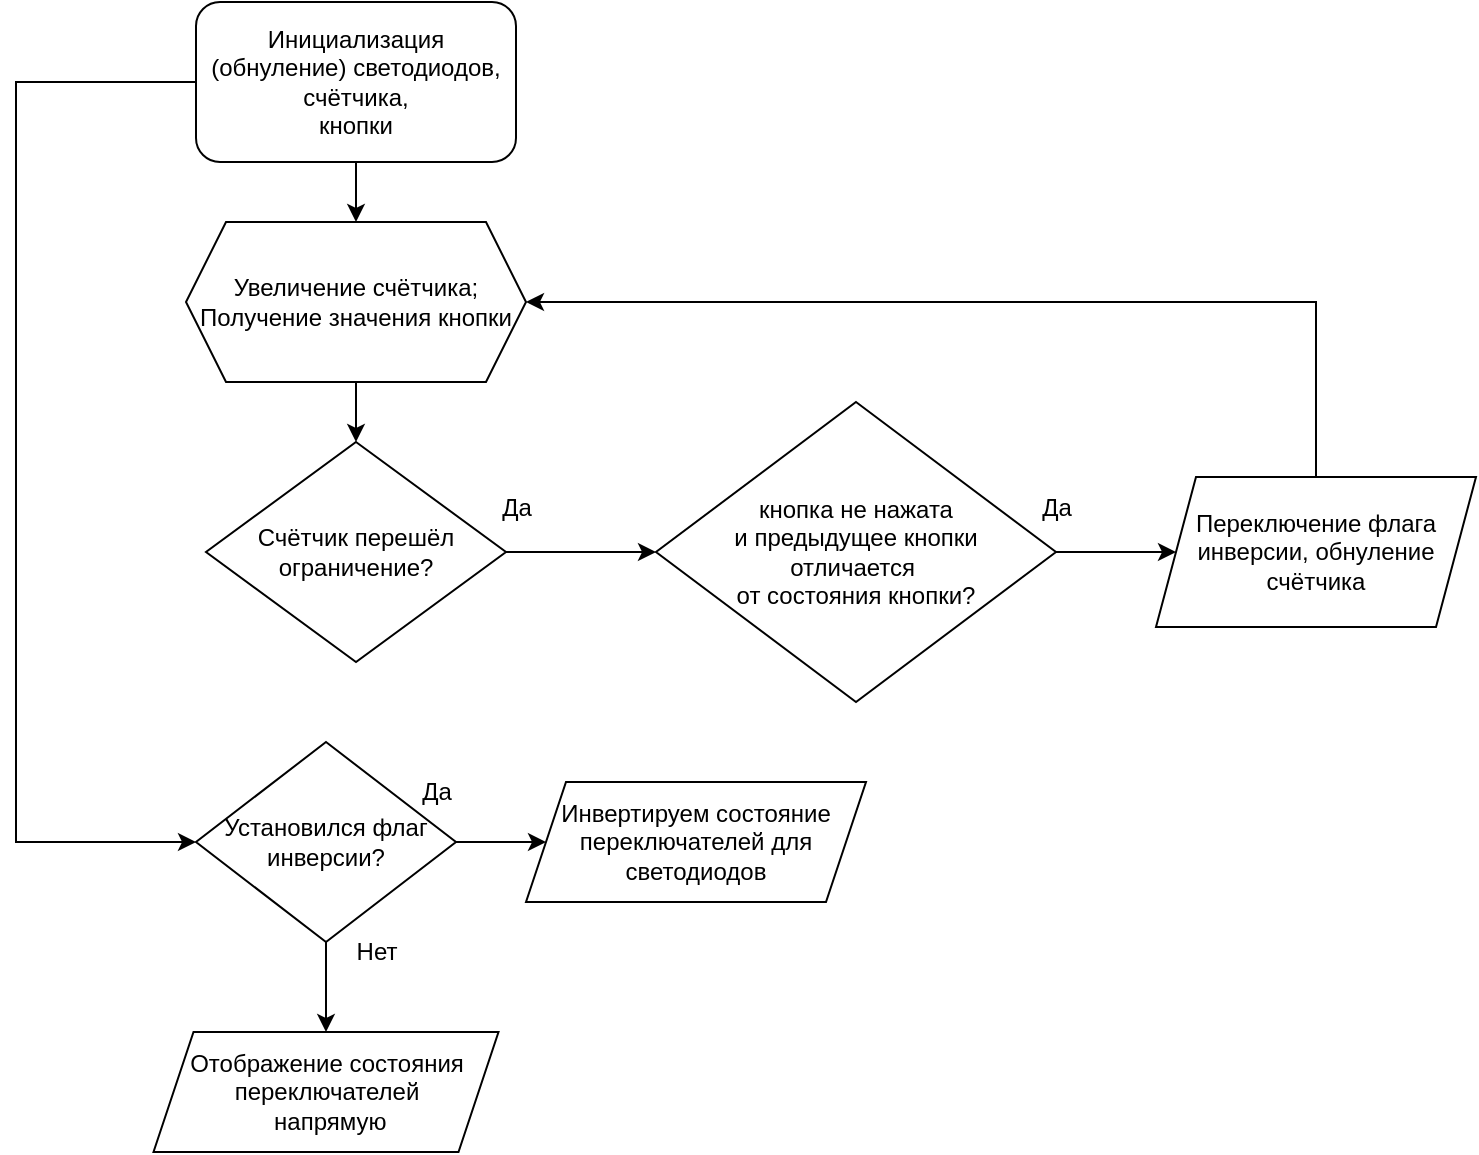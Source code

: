 <mxfile version="24.7.8">
  <diagram id="C5RBs43oDa-KdzZeNtuy" name="Page-1">
    <mxGraphModel dx="1219" dy="722" grid="1" gridSize="10" guides="1" tooltips="1" connect="1" arrows="1" fold="1" page="1" pageScale="1" pageWidth="827" pageHeight="1169" math="0" shadow="0">
      <root>
        <mxCell id="WIyWlLk6GJQsqaUBKTNV-0" />
        <mxCell id="WIyWlLk6GJQsqaUBKTNV-1" parent="WIyWlLk6GJQsqaUBKTNV-0" />
        <mxCell id="naNSO9etE7zOwrYJu-4u-1" value="" style="edgeStyle=orthogonalEdgeStyle;rounded=0;orthogonalLoop=1;jettySize=auto;html=1;" edge="1" parent="WIyWlLk6GJQsqaUBKTNV-1" source="WIyWlLk6GJQsqaUBKTNV-3" target="naNSO9etE7zOwrYJu-4u-0">
          <mxGeometry relative="1" as="geometry" />
        </mxCell>
        <mxCell id="naNSO9etE7zOwrYJu-4u-19" style="edgeStyle=orthogonalEdgeStyle;rounded=0;orthogonalLoop=1;jettySize=auto;html=1;entryX=0;entryY=0.5;entryDx=0;entryDy=0;" edge="1" parent="WIyWlLk6GJQsqaUBKTNV-1" source="WIyWlLk6GJQsqaUBKTNV-3" target="naNSO9etE7zOwrYJu-4u-18">
          <mxGeometry relative="1" as="geometry">
            <Array as="points">
              <mxPoint x="50" y="110" />
              <mxPoint x="50" y="490" />
            </Array>
          </mxGeometry>
        </mxCell>
        <mxCell id="WIyWlLk6GJQsqaUBKTNV-3" value="Инициализация (обнуление)&amp;nbsp;&lt;span style=&quot;background-color: initial;&quot;&gt;светодиодов,&lt;/span&gt;&lt;div&gt;&lt;span style=&quot;background-color: initial;&quot;&gt;счётчика,&lt;/span&gt;&lt;div&gt;&lt;span style=&quot;background-color: initial;&quot;&gt;кнопки&lt;/span&gt;&lt;/div&gt;&lt;/div&gt;" style="rounded=1;whiteSpace=wrap;html=1;fontSize=12;glass=0;strokeWidth=1;shadow=0;" parent="WIyWlLk6GJQsqaUBKTNV-1" vertex="1">
          <mxGeometry x="140" y="70" width="160" height="80" as="geometry" />
        </mxCell>
        <mxCell id="naNSO9etE7zOwrYJu-4u-7" style="edgeStyle=orthogonalEdgeStyle;rounded=0;orthogonalLoop=1;jettySize=auto;html=1;entryX=0.5;entryY=0;entryDx=0;entryDy=0;" edge="1" parent="WIyWlLk6GJQsqaUBKTNV-1" source="naNSO9etE7zOwrYJu-4u-0" target="naNSO9etE7zOwrYJu-4u-2">
          <mxGeometry relative="1" as="geometry" />
        </mxCell>
        <mxCell id="naNSO9etE7zOwrYJu-4u-0" value="Увеличение счётчика;&lt;div&gt;Получение значения кнопки&lt;/div&gt;" style="shape=hexagon;perimeter=hexagonPerimeter2;whiteSpace=wrap;html=1;fixedSize=1;" vertex="1" parent="WIyWlLk6GJQsqaUBKTNV-1">
          <mxGeometry x="135" y="180" width="170" height="80" as="geometry" />
        </mxCell>
        <mxCell id="naNSO9etE7zOwrYJu-4u-12" style="edgeStyle=orthogonalEdgeStyle;rounded=0;orthogonalLoop=1;jettySize=auto;html=1;entryX=0;entryY=0.5;entryDx=0;entryDy=0;" edge="1" parent="WIyWlLk6GJQsqaUBKTNV-1" source="naNSO9etE7zOwrYJu-4u-2" target="naNSO9etE7zOwrYJu-4u-11">
          <mxGeometry relative="1" as="geometry" />
        </mxCell>
        <mxCell id="naNSO9etE7zOwrYJu-4u-2" value="Счётчик перешёл ограничение?" style="rhombus;whiteSpace=wrap;html=1;" vertex="1" parent="WIyWlLk6GJQsqaUBKTNV-1">
          <mxGeometry x="145" y="290" width="150" height="110" as="geometry" />
        </mxCell>
        <mxCell id="naNSO9etE7zOwrYJu-4u-8" value="Да" style="text;html=1;align=center;verticalAlign=middle;resizable=0;points=[];autosize=1;strokeColor=none;fillColor=none;" vertex="1" parent="WIyWlLk6GJQsqaUBKTNV-1">
          <mxGeometry x="280" y="307.5" width="40" height="30" as="geometry" />
        </mxCell>
        <mxCell id="naNSO9etE7zOwrYJu-4u-15" style="edgeStyle=orthogonalEdgeStyle;rounded=0;orthogonalLoop=1;jettySize=auto;html=1;" edge="1" parent="WIyWlLk6GJQsqaUBKTNV-1" source="naNSO9etE7zOwrYJu-4u-11" target="naNSO9etE7zOwrYJu-4u-14">
          <mxGeometry relative="1" as="geometry" />
        </mxCell>
        <mxCell id="naNSO9etE7zOwrYJu-4u-11" value="кнопка не нажата&lt;div&gt;и предыдущее кнопки&lt;/div&gt;&lt;div&gt;отличается&amp;nbsp;&lt;/div&gt;&lt;div&gt;от состояния кнопки?&lt;/div&gt;" style="rhombus;whiteSpace=wrap;html=1;" vertex="1" parent="WIyWlLk6GJQsqaUBKTNV-1">
          <mxGeometry x="370" y="270" width="200" height="150" as="geometry" />
        </mxCell>
        <mxCell id="naNSO9etE7zOwrYJu-4u-16" style="edgeStyle=orthogonalEdgeStyle;rounded=0;orthogonalLoop=1;jettySize=auto;html=1;entryX=1;entryY=0.5;entryDx=0;entryDy=0;" edge="1" parent="WIyWlLk6GJQsqaUBKTNV-1" source="naNSO9etE7zOwrYJu-4u-14" target="naNSO9etE7zOwrYJu-4u-0">
          <mxGeometry relative="1" as="geometry">
            <Array as="points">
              <mxPoint x="700" y="220" />
            </Array>
          </mxGeometry>
        </mxCell>
        <mxCell id="naNSO9etE7zOwrYJu-4u-14" value="Переключение флага инверсии, обнуление счётчика" style="shape=parallelogram;perimeter=parallelogramPerimeter;whiteSpace=wrap;html=1;fixedSize=1;" vertex="1" parent="WIyWlLk6GJQsqaUBKTNV-1">
          <mxGeometry x="620" y="307.5" width="160" height="75" as="geometry" />
        </mxCell>
        <mxCell id="naNSO9etE7zOwrYJu-4u-17" value="Да" style="text;html=1;align=center;verticalAlign=middle;resizable=0;points=[];autosize=1;strokeColor=none;fillColor=none;" vertex="1" parent="WIyWlLk6GJQsqaUBKTNV-1">
          <mxGeometry x="550" y="307.5" width="40" height="30" as="geometry" />
        </mxCell>
        <mxCell id="naNSO9etE7zOwrYJu-4u-23" style="edgeStyle=orthogonalEdgeStyle;rounded=0;orthogonalLoop=1;jettySize=auto;html=1;entryX=0;entryY=0.5;entryDx=0;entryDy=0;" edge="1" parent="WIyWlLk6GJQsqaUBKTNV-1" source="naNSO9etE7zOwrYJu-4u-18" target="naNSO9etE7zOwrYJu-4u-22">
          <mxGeometry relative="1" as="geometry" />
        </mxCell>
        <mxCell id="naNSO9etE7zOwrYJu-4u-26" style="edgeStyle=orthogonalEdgeStyle;rounded=0;orthogonalLoop=1;jettySize=auto;html=1;entryX=0.5;entryY=0;entryDx=0;entryDy=0;" edge="1" parent="WIyWlLk6GJQsqaUBKTNV-1" source="naNSO9etE7zOwrYJu-4u-18" target="naNSO9etE7zOwrYJu-4u-25">
          <mxGeometry relative="1" as="geometry" />
        </mxCell>
        <mxCell id="naNSO9etE7zOwrYJu-4u-18" value="Установился флаг&lt;div&gt;инверсии?&lt;/div&gt;" style="rhombus;whiteSpace=wrap;html=1;" vertex="1" parent="WIyWlLk6GJQsqaUBKTNV-1">
          <mxGeometry x="140" y="440" width="130" height="100" as="geometry" />
        </mxCell>
        <mxCell id="naNSO9etE7zOwrYJu-4u-20" value="Да" style="text;html=1;align=center;verticalAlign=middle;resizable=0;points=[];autosize=1;strokeColor=none;fillColor=none;" vertex="1" parent="WIyWlLk6GJQsqaUBKTNV-1">
          <mxGeometry x="240" y="450" width="40" height="30" as="geometry" />
        </mxCell>
        <mxCell id="naNSO9etE7zOwrYJu-4u-22" value="Инвертируем состояние переключателей для светодиодов" style="shape=parallelogram;perimeter=parallelogramPerimeter;whiteSpace=wrap;html=1;fixedSize=1;" vertex="1" parent="WIyWlLk6GJQsqaUBKTNV-1">
          <mxGeometry x="305" y="460" width="170" height="60" as="geometry" />
        </mxCell>
        <mxCell id="naNSO9etE7zOwrYJu-4u-24" value="Нет" style="text;html=1;align=center;verticalAlign=middle;resizable=0;points=[];autosize=1;strokeColor=none;fillColor=none;" vertex="1" parent="WIyWlLk6GJQsqaUBKTNV-1">
          <mxGeometry x="210" y="530" width="40" height="30" as="geometry" />
        </mxCell>
        <mxCell id="naNSO9etE7zOwrYJu-4u-25" value="Отображение состояния переключателей&lt;div&gt;&amp;nbsp;напрямую&lt;/div&gt;" style="shape=parallelogram;perimeter=parallelogramPerimeter;whiteSpace=wrap;html=1;fixedSize=1;" vertex="1" parent="WIyWlLk6GJQsqaUBKTNV-1">
          <mxGeometry x="118.75" y="585" width="172.5" height="60" as="geometry" />
        </mxCell>
      </root>
    </mxGraphModel>
  </diagram>
</mxfile>
